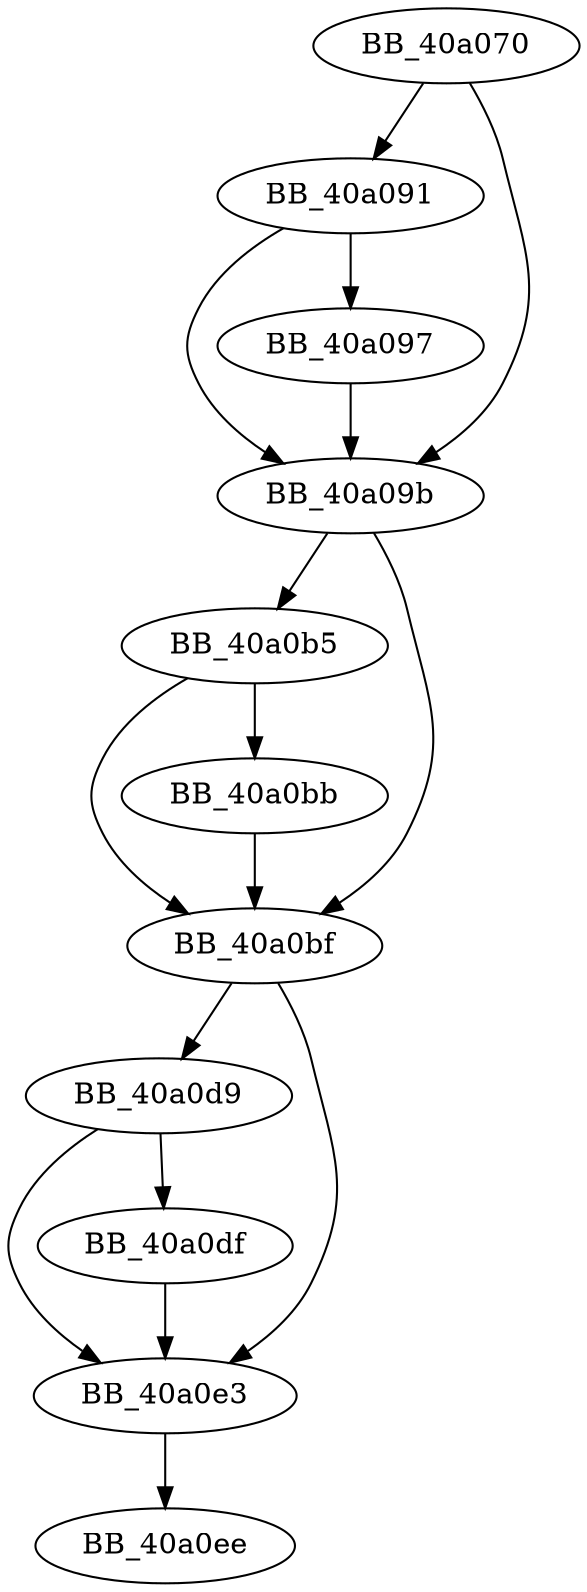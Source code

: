 DiGraph sub_40A070{
BB_40a070->BB_40a091
BB_40a070->BB_40a09b
BB_40a091->BB_40a097
BB_40a091->BB_40a09b
BB_40a097->BB_40a09b
BB_40a09b->BB_40a0b5
BB_40a09b->BB_40a0bf
BB_40a0b5->BB_40a0bb
BB_40a0b5->BB_40a0bf
BB_40a0bb->BB_40a0bf
BB_40a0bf->BB_40a0d9
BB_40a0bf->BB_40a0e3
BB_40a0d9->BB_40a0df
BB_40a0d9->BB_40a0e3
BB_40a0df->BB_40a0e3
BB_40a0e3->BB_40a0ee
}
